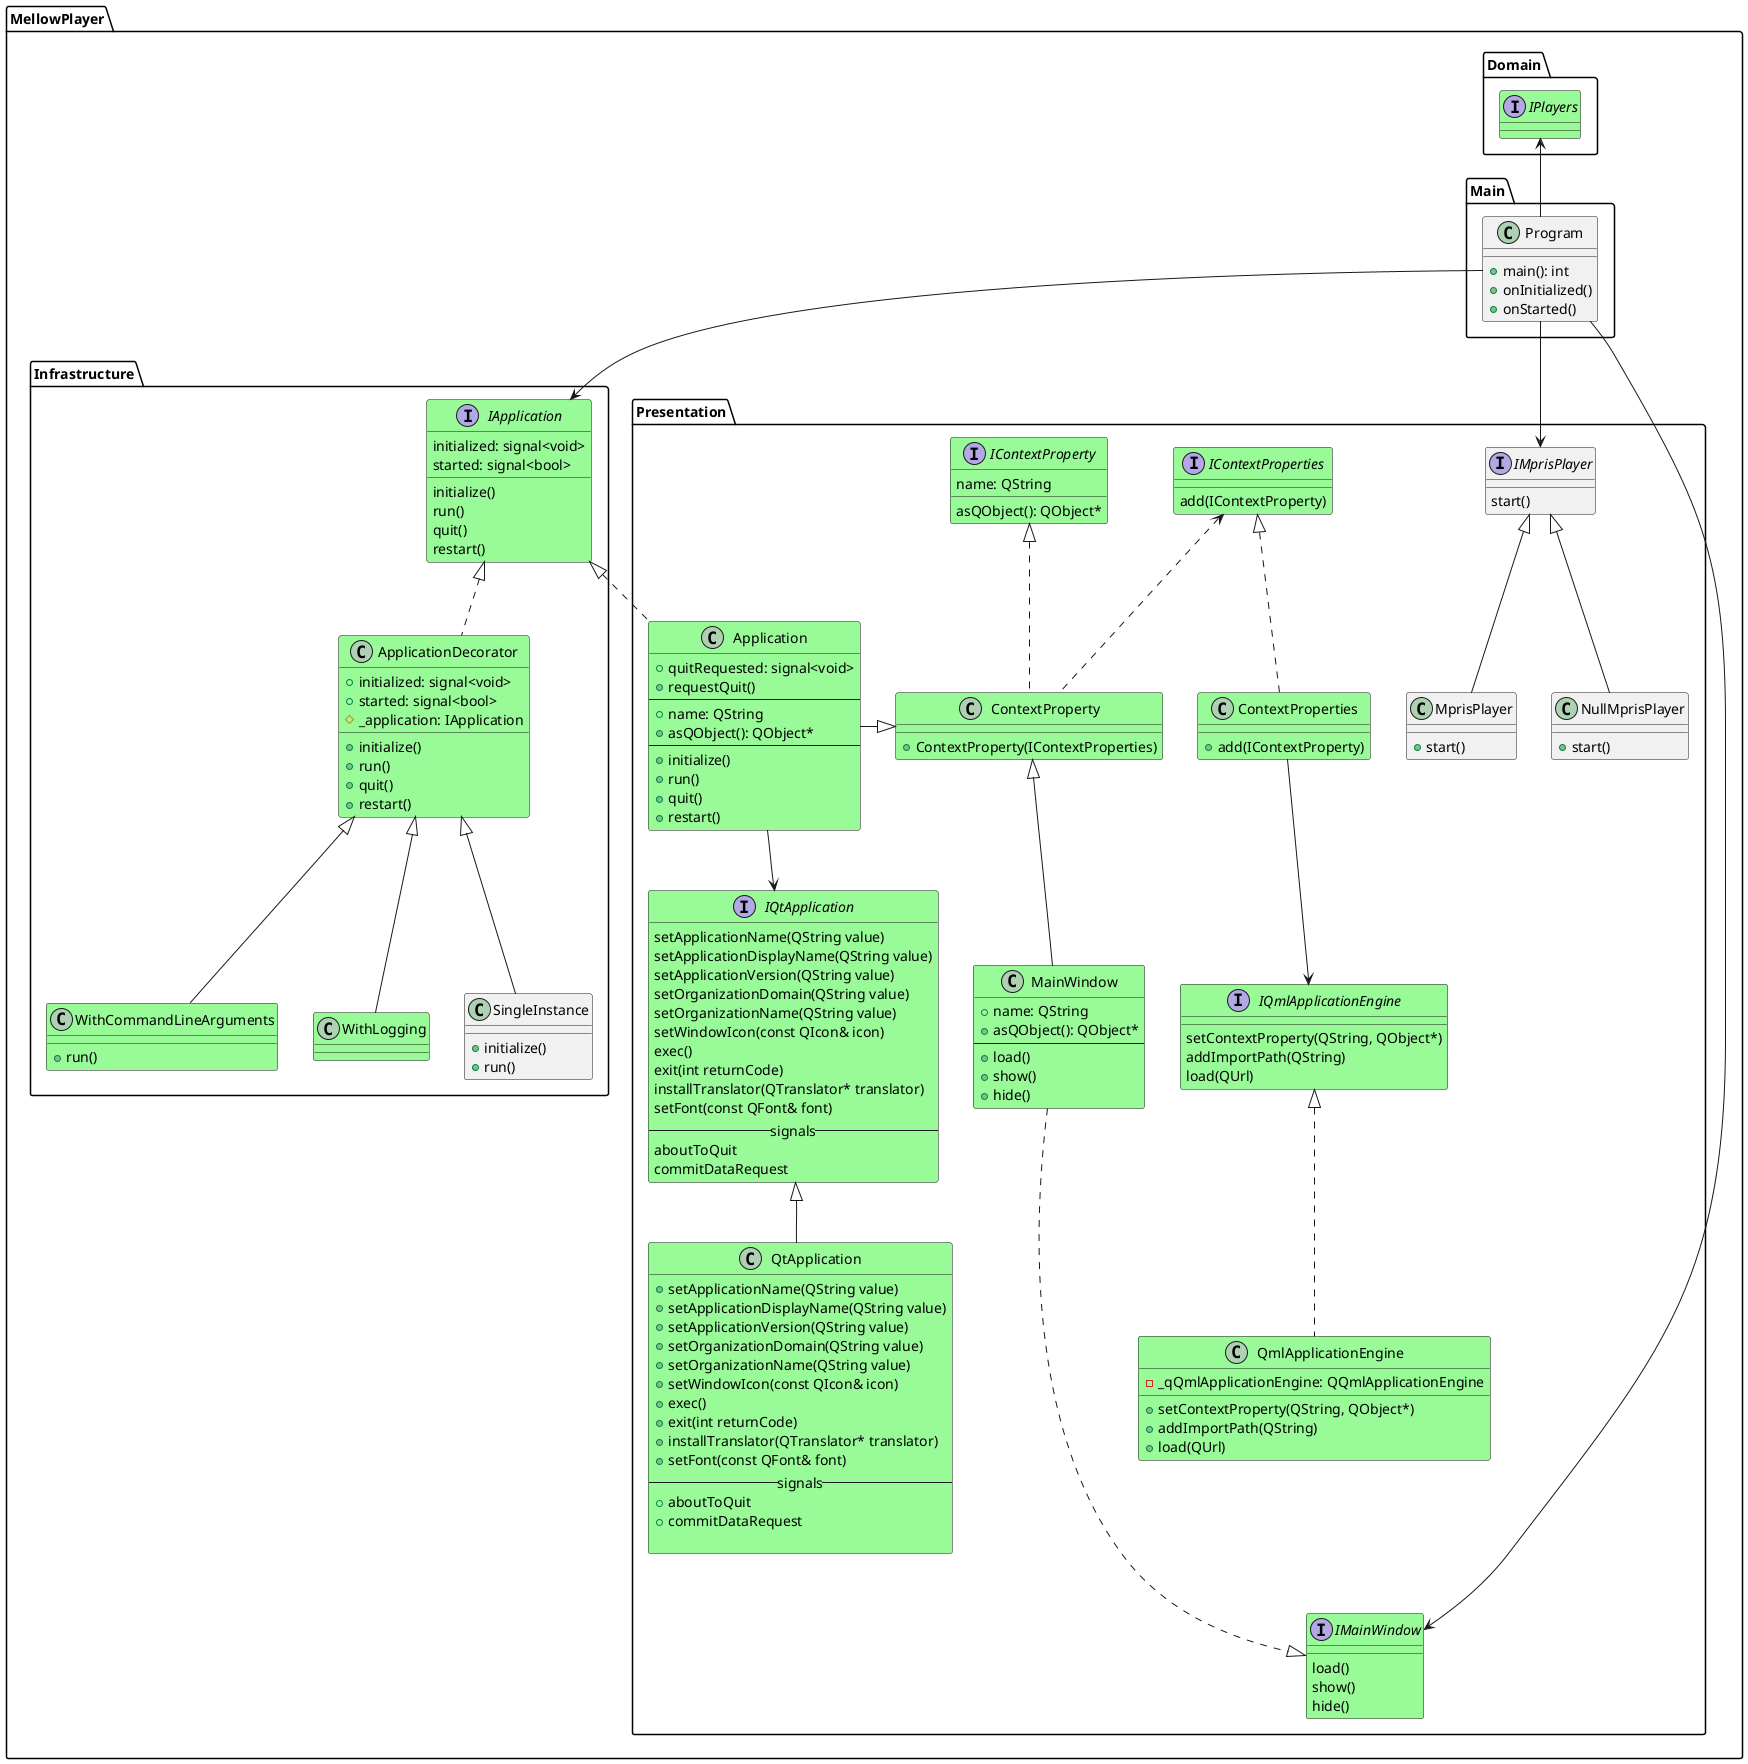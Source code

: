 @startuml

namespace MellowPlayer.Main {
    class Program {
        + main(): int
        + onInitialized()
        + onStarted()

    }
    Program --> MellowPlayer.Infrastructure.IApplication
    Program --> MellowPlayer.Presentation.IMainWindow
    Program --> MellowPlayer.Presentation.IMprisPlayer
    Program -up-> MellowPlayer.Domain.IPlayers
}

namespace MellowPlayer.Domain {
    interface IPlayers #PaleGreen
}

namespace MellowPlayer.Infrastructure {
    interface IApplication #PaleGreen {
        initialized: signal<void>
        started: signal<bool>
        initialize()
        run()
        quit()
        restart()
    }

    class ApplicationDecorator #PaleGreen {
        + initialized: signal<void>
        + started: signal<bool>
        # _application: IApplication
        + initialize()
        + run()
        + quit()
        + restart()
    }

    IApplication <|.. ApplicationDecorator

    class SingleInstance {
        + initialize()
        + run()
    }
    ApplicationDecorator <|-- SingleInstance

    class WithCommandLineArguments #PaleGreen {
        + run()
    }
    ApplicationDecorator <|-- WithCommandLineArguments

    class WithLogging #PaleGreen {

    }
    ApplicationDecorator <|-- WithLogging
}

namespace MellowPlayer.Presentation {
    interface IQtApplication #PaleGreen {
        setApplicationName(QString value)
        setApplicationDisplayName(QString value)
        setApplicationVersion(QString value)
        setOrganizationDomain(QString value)
        setOrganizationName(QString value)
        setWindowIcon(const QIcon& icon)
        exec()
        exit(int returnCode)
        installTranslator(QTranslator* translator)
        setFont(const QFont& font)
        --signals--
        aboutToQuit
        commitDataRequest
    }
    class QtApplication #PaleGreen {
        + setApplicationName(QString value)
        + setApplicationDisplayName(QString value)
        + setApplicationVersion(QString value)
        + setOrganizationDomain(QString value)
        + setOrganizationName(QString value)
        + setWindowIcon(const QIcon& icon)
        + exec()
        + exit(int returnCode)
        + installTranslator(QTranslator* translator)
        + setFont(const QFont& font)
        --signals--
        + aboutToQuit
        + commitDataRequest

    }
    IQtApplication <|-- QtApplication
    class Application #PaleGreen {
        + quitRequested: signal<void>
        + requestQuit()
        --
        + name: QString
        + asQObject(): QObject*
        --
        + initialize()
        + run()
        + quit()
        + restart()
    }
    MellowPlayer.Infrastructure.IApplication <|.. Application
    ContextProperty <|- Application
    Application -down-> IQtApplication

    interface IQmlApplicationEngine #PaleGreen {
        setContextProperty(QString, QObject*)
        addImportPath(QString)
        load(QUrl)
    }
    class QmlApplicationEngine #PaleGreen {
        - _qQmlApplicationEngine: QQmlApplicationEngine
        + setContextProperty(QString, QObject*)
        + addImportPath(QString)
        + load(QUrl)
    }
    IQmlApplicationEngine <|.. QmlApplicationEngine

    interface IContextProperty #PaleGreen {
        name: QString
        asQObject(): QObject*
    }

    class ContextProperty #PaleGreen {
        + ContextProperty(IContextProperties)
    }
    IContextProperty <|.. ContextProperty
    ContextProperty .up.> IContextProperties

    interface IContextProperties #PaleGreen {
        add(IContextProperty)
    }

    class ContextProperties #PaleGreen {
        + add(IContextProperty)
    }
    IContextProperties <|.. ContextProperties
    ContextProperties --> IQmlApplicationEngine

    interface IMainWindow #PaleGreen {
        load()
        show()
        hide()
    }

    class MainWindow #PaleGreen {
        + name: QString
        + asQObject(): QObject*
        --
        + load()
        + show()
        + hide()
    }
    IMainWindow <|.up.. MainWindow
    ContextProperty <|-- MainWindow

    interface IMprisPlayer {
        start()
    }
    class MprisPlayer {
        + start()
    }
    IMprisPlayer <|-- MprisPlayer

    class NullMprisPlayer {
        + start()
    }
    IMprisPlayer <|-- NullMprisPlayer
}


'note bottom
'Refactoring steps:
'
'- [ ] implement new classes
'    - [x] IApplication
'    - [x] ApplicationDecorator
'    - [x] WithLogging
'    - [x] WithCommandLineArguments
'    - [x] Application
'    - [x] IContextProperties
'    - [x] ContextProperties
'    - [x] IContextProperty
'    - [x] ContextProperty
'    - [x] IQtApplication
'    - [x] QtApplication
'    - [x] IMainWindow
'    - [x] MainWindow
'    - [x] IQmlApplicationEngine
'    - [x] QmlApplicationEngine
'    - [ ] SingleInstance
'
'- [ ] Copy some classes from infrastructure to presentation (and rename old one with a Deprecated prefix) and make them use IMainWindow instead of IDeprecatedMainWindow
'    - [ ] Hotkeys
'    - [ ] Mpris
'
'- [ ] bind IContextProperties and use them in all existing context properties, remove registration in MainWindowViewModel
'- [ ] bind IApplication to a fully decorated instance
'- [ ] Create Program class and use it in main
'- [ ] Delete all deprecated classes, the application should now work as before but with a brand new internal design :-)
'- [ ] Improve SingleInstance to fix some issues appearing sometime on linux (initial issue that motivated this refactoring)
'
'
'end note

@enduml
